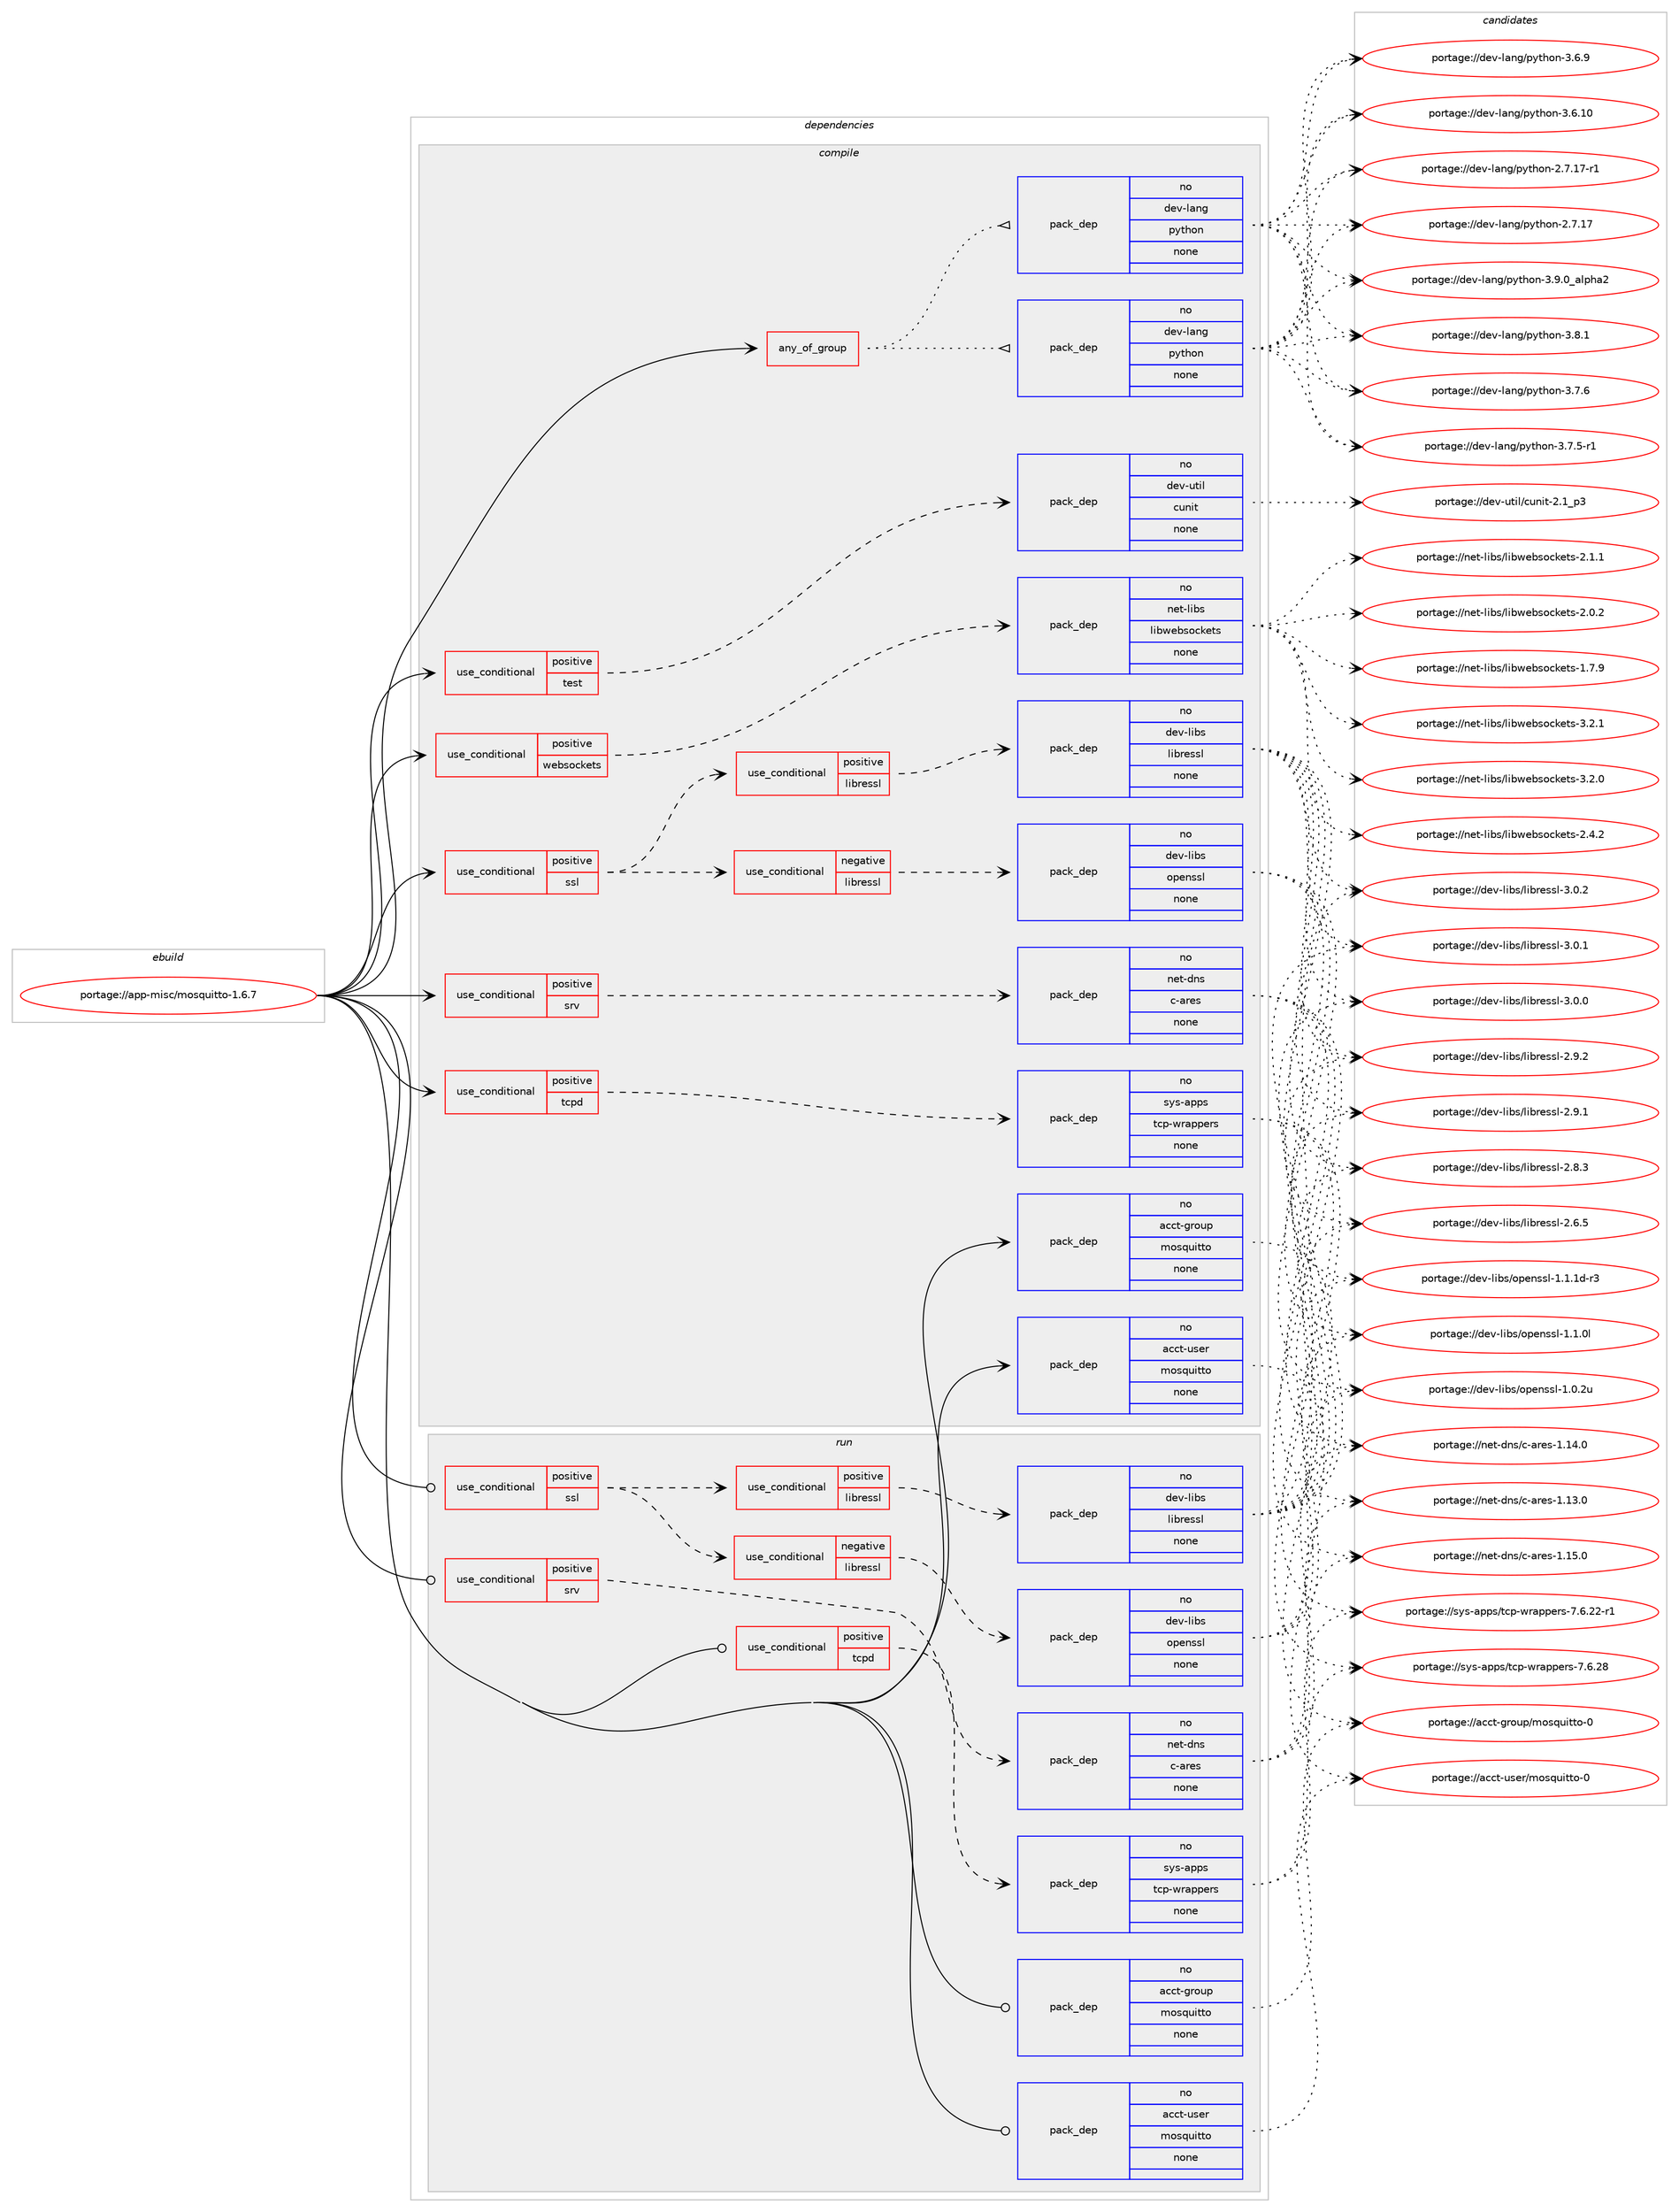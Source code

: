 digraph prolog {

# *************
# Graph options
# *************

newrank=true;
concentrate=true;
compound=true;
graph [rankdir=LR,fontname=Helvetica,fontsize=10,ranksep=1.5];#, ranksep=2.5, nodesep=0.2];
edge  [arrowhead=vee];
node  [fontname=Helvetica,fontsize=10];

# **********
# The ebuild
# **********

subgraph cluster_leftcol {
color=gray;
label=<<i>ebuild</i>>;
id [label="portage://app-misc/mosquitto-1.6.7", color=red, width=4, href="../app-misc/mosquitto-1.6.7.svg"];
}

# ****************
# The dependencies
# ****************

subgraph cluster_midcol {
color=gray;
label=<<i>dependencies</i>>;
subgraph cluster_compile {
fillcolor="#eeeeee";
style=filled;
label=<<i>compile</i>>;
subgraph any7904 {
dependency610835 [label=<<TABLE BORDER="0" CELLBORDER="1" CELLSPACING="0" CELLPADDING="4"><TR><TD CELLPADDING="10">any_of_group</TD></TR></TABLE>>, shape=none, color=red];subgraph pack459646 {
dependency610836 [label=<<TABLE BORDER="0" CELLBORDER="1" CELLSPACING="0" CELLPADDING="4" WIDTH="220"><TR><TD ROWSPAN="6" CELLPADDING="30">pack_dep</TD></TR><TR><TD WIDTH="110">no</TD></TR><TR><TD>dev-lang</TD></TR><TR><TD>python</TD></TR><TR><TD>none</TD></TR><TR><TD></TD></TR></TABLE>>, shape=none, color=blue];
}
dependency610835:e -> dependency610836:w [weight=20,style="dotted",arrowhead="oinv"];
subgraph pack459647 {
dependency610837 [label=<<TABLE BORDER="0" CELLBORDER="1" CELLSPACING="0" CELLPADDING="4" WIDTH="220"><TR><TD ROWSPAN="6" CELLPADDING="30">pack_dep</TD></TR><TR><TD WIDTH="110">no</TD></TR><TR><TD>dev-lang</TD></TR><TR><TD>python</TD></TR><TR><TD>none</TD></TR><TR><TD></TD></TR></TABLE>>, shape=none, color=blue];
}
dependency610835:e -> dependency610837:w [weight=20,style="dotted",arrowhead="oinv"];
}
id:e -> dependency610835:w [weight=20,style="solid",arrowhead="vee"];
subgraph cond143009 {
dependency610838 [label=<<TABLE BORDER="0" CELLBORDER="1" CELLSPACING="0" CELLPADDING="4"><TR><TD ROWSPAN="3" CELLPADDING="10">use_conditional</TD></TR><TR><TD>positive</TD></TR><TR><TD>srv</TD></TR></TABLE>>, shape=none, color=red];
subgraph pack459648 {
dependency610839 [label=<<TABLE BORDER="0" CELLBORDER="1" CELLSPACING="0" CELLPADDING="4" WIDTH="220"><TR><TD ROWSPAN="6" CELLPADDING="30">pack_dep</TD></TR><TR><TD WIDTH="110">no</TD></TR><TR><TD>net-dns</TD></TR><TR><TD>c-ares</TD></TR><TR><TD>none</TD></TR><TR><TD></TD></TR></TABLE>>, shape=none, color=blue];
}
dependency610838:e -> dependency610839:w [weight=20,style="dashed",arrowhead="vee"];
}
id:e -> dependency610838:w [weight=20,style="solid",arrowhead="vee"];
subgraph cond143010 {
dependency610840 [label=<<TABLE BORDER="0" CELLBORDER="1" CELLSPACING="0" CELLPADDING="4"><TR><TD ROWSPAN="3" CELLPADDING="10">use_conditional</TD></TR><TR><TD>positive</TD></TR><TR><TD>ssl</TD></TR></TABLE>>, shape=none, color=red];
subgraph cond143011 {
dependency610841 [label=<<TABLE BORDER="0" CELLBORDER="1" CELLSPACING="0" CELLPADDING="4"><TR><TD ROWSPAN="3" CELLPADDING="10">use_conditional</TD></TR><TR><TD>negative</TD></TR><TR><TD>libressl</TD></TR></TABLE>>, shape=none, color=red];
subgraph pack459649 {
dependency610842 [label=<<TABLE BORDER="0" CELLBORDER="1" CELLSPACING="0" CELLPADDING="4" WIDTH="220"><TR><TD ROWSPAN="6" CELLPADDING="30">pack_dep</TD></TR><TR><TD WIDTH="110">no</TD></TR><TR><TD>dev-libs</TD></TR><TR><TD>openssl</TD></TR><TR><TD>none</TD></TR><TR><TD></TD></TR></TABLE>>, shape=none, color=blue];
}
dependency610841:e -> dependency610842:w [weight=20,style="dashed",arrowhead="vee"];
}
dependency610840:e -> dependency610841:w [weight=20,style="dashed",arrowhead="vee"];
subgraph cond143012 {
dependency610843 [label=<<TABLE BORDER="0" CELLBORDER="1" CELLSPACING="0" CELLPADDING="4"><TR><TD ROWSPAN="3" CELLPADDING="10">use_conditional</TD></TR><TR><TD>positive</TD></TR><TR><TD>libressl</TD></TR></TABLE>>, shape=none, color=red];
subgraph pack459650 {
dependency610844 [label=<<TABLE BORDER="0" CELLBORDER="1" CELLSPACING="0" CELLPADDING="4" WIDTH="220"><TR><TD ROWSPAN="6" CELLPADDING="30">pack_dep</TD></TR><TR><TD WIDTH="110">no</TD></TR><TR><TD>dev-libs</TD></TR><TR><TD>libressl</TD></TR><TR><TD>none</TD></TR><TR><TD></TD></TR></TABLE>>, shape=none, color=blue];
}
dependency610843:e -> dependency610844:w [weight=20,style="dashed",arrowhead="vee"];
}
dependency610840:e -> dependency610843:w [weight=20,style="dashed",arrowhead="vee"];
}
id:e -> dependency610840:w [weight=20,style="solid",arrowhead="vee"];
subgraph cond143013 {
dependency610845 [label=<<TABLE BORDER="0" CELLBORDER="1" CELLSPACING="0" CELLPADDING="4"><TR><TD ROWSPAN="3" CELLPADDING="10">use_conditional</TD></TR><TR><TD>positive</TD></TR><TR><TD>tcpd</TD></TR></TABLE>>, shape=none, color=red];
subgraph pack459651 {
dependency610846 [label=<<TABLE BORDER="0" CELLBORDER="1" CELLSPACING="0" CELLPADDING="4" WIDTH="220"><TR><TD ROWSPAN="6" CELLPADDING="30">pack_dep</TD></TR><TR><TD WIDTH="110">no</TD></TR><TR><TD>sys-apps</TD></TR><TR><TD>tcp-wrappers</TD></TR><TR><TD>none</TD></TR><TR><TD></TD></TR></TABLE>>, shape=none, color=blue];
}
dependency610845:e -> dependency610846:w [weight=20,style="dashed",arrowhead="vee"];
}
id:e -> dependency610845:w [weight=20,style="solid",arrowhead="vee"];
subgraph cond143014 {
dependency610847 [label=<<TABLE BORDER="0" CELLBORDER="1" CELLSPACING="0" CELLPADDING="4"><TR><TD ROWSPAN="3" CELLPADDING="10">use_conditional</TD></TR><TR><TD>positive</TD></TR><TR><TD>test</TD></TR></TABLE>>, shape=none, color=red];
subgraph pack459652 {
dependency610848 [label=<<TABLE BORDER="0" CELLBORDER="1" CELLSPACING="0" CELLPADDING="4" WIDTH="220"><TR><TD ROWSPAN="6" CELLPADDING="30">pack_dep</TD></TR><TR><TD WIDTH="110">no</TD></TR><TR><TD>dev-util</TD></TR><TR><TD>cunit</TD></TR><TR><TD>none</TD></TR><TR><TD></TD></TR></TABLE>>, shape=none, color=blue];
}
dependency610847:e -> dependency610848:w [weight=20,style="dashed",arrowhead="vee"];
}
id:e -> dependency610847:w [weight=20,style="solid",arrowhead="vee"];
subgraph cond143015 {
dependency610849 [label=<<TABLE BORDER="0" CELLBORDER="1" CELLSPACING="0" CELLPADDING="4"><TR><TD ROWSPAN="3" CELLPADDING="10">use_conditional</TD></TR><TR><TD>positive</TD></TR><TR><TD>websockets</TD></TR></TABLE>>, shape=none, color=red];
subgraph pack459653 {
dependency610850 [label=<<TABLE BORDER="0" CELLBORDER="1" CELLSPACING="0" CELLPADDING="4" WIDTH="220"><TR><TD ROWSPAN="6" CELLPADDING="30">pack_dep</TD></TR><TR><TD WIDTH="110">no</TD></TR><TR><TD>net-libs</TD></TR><TR><TD>libwebsockets</TD></TR><TR><TD>none</TD></TR><TR><TD></TD></TR></TABLE>>, shape=none, color=blue];
}
dependency610849:e -> dependency610850:w [weight=20,style="dashed",arrowhead="vee"];
}
id:e -> dependency610849:w [weight=20,style="solid",arrowhead="vee"];
subgraph pack459654 {
dependency610851 [label=<<TABLE BORDER="0" CELLBORDER="1" CELLSPACING="0" CELLPADDING="4" WIDTH="220"><TR><TD ROWSPAN="6" CELLPADDING="30">pack_dep</TD></TR><TR><TD WIDTH="110">no</TD></TR><TR><TD>acct-group</TD></TR><TR><TD>mosquitto</TD></TR><TR><TD>none</TD></TR><TR><TD></TD></TR></TABLE>>, shape=none, color=blue];
}
id:e -> dependency610851:w [weight=20,style="solid",arrowhead="vee"];
subgraph pack459655 {
dependency610852 [label=<<TABLE BORDER="0" CELLBORDER="1" CELLSPACING="0" CELLPADDING="4" WIDTH="220"><TR><TD ROWSPAN="6" CELLPADDING="30">pack_dep</TD></TR><TR><TD WIDTH="110">no</TD></TR><TR><TD>acct-user</TD></TR><TR><TD>mosquitto</TD></TR><TR><TD>none</TD></TR><TR><TD></TD></TR></TABLE>>, shape=none, color=blue];
}
id:e -> dependency610852:w [weight=20,style="solid",arrowhead="vee"];
}
subgraph cluster_compileandrun {
fillcolor="#eeeeee";
style=filled;
label=<<i>compile and run</i>>;
}
subgraph cluster_run {
fillcolor="#eeeeee";
style=filled;
label=<<i>run</i>>;
subgraph cond143016 {
dependency610853 [label=<<TABLE BORDER="0" CELLBORDER="1" CELLSPACING="0" CELLPADDING="4"><TR><TD ROWSPAN="3" CELLPADDING="10">use_conditional</TD></TR><TR><TD>positive</TD></TR><TR><TD>srv</TD></TR></TABLE>>, shape=none, color=red];
subgraph pack459656 {
dependency610854 [label=<<TABLE BORDER="0" CELLBORDER="1" CELLSPACING="0" CELLPADDING="4" WIDTH="220"><TR><TD ROWSPAN="6" CELLPADDING="30">pack_dep</TD></TR><TR><TD WIDTH="110">no</TD></TR><TR><TD>net-dns</TD></TR><TR><TD>c-ares</TD></TR><TR><TD>none</TD></TR><TR><TD></TD></TR></TABLE>>, shape=none, color=blue];
}
dependency610853:e -> dependency610854:w [weight=20,style="dashed",arrowhead="vee"];
}
id:e -> dependency610853:w [weight=20,style="solid",arrowhead="odot"];
subgraph cond143017 {
dependency610855 [label=<<TABLE BORDER="0" CELLBORDER="1" CELLSPACING="0" CELLPADDING="4"><TR><TD ROWSPAN="3" CELLPADDING="10">use_conditional</TD></TR><TR><TD>positive</TD></TR><TR><TD>ssl</TD></TR></TABLE>>, shape=none, color=red];
subgraph cond143018 {
dependency610856 [label=<<TABLE BORDER="0" CELLBORDER="1" CELLSPACING="0" CELLPADDING="4"><TR><TD ROWSPAN="3" CELLPADDING="10">use_conditional</TD></TR><TR><TD>negative</TD></TR><TR><TD>libressl</TD></TR></TABLE>>, shape=none, color=red];
subgraph pack459657 {
dependency610857 [label=<<TABLE BORDER="0" CELLBORDER="1" CELLSPACING="0" CELLPADDING="4" WIDTH="220"><TR><TD ROWSPAN="6" CELLPADDING="30">pack_dep</TD></TR><TR><TD WIDTH="110">no</TD></TR><TR><TD>dev-libs</TD></TR><TR><TD>openssl</TD></TR><TR><TD>none</TD></TR><TR><TD></TD></TR></TABLE>>, shape=none, color=blue];
}
dependency610856:e -> dependency610857:w [weight=20,style="dashed",arrowhead="vee"];
}
dependency610855:e -> dependency610856:w [weight=20,style="dashed",arrowhead="vee"];
subgraph cond143019 {
dependency610858 [label=<<TABLE BORDER="0" CELLBORDER="1" CELLSPACING="0" CELLPADDING="4"><TR><TD ROWSPAN="3" CELLPADDING="10">use_conditional</TD></TR><TR><TD>positive</TD></TR><TR><TD>libressl</TD></TR></TABLE>>, shape=none, color=red];
subgraph pack459658 {
dependency610859 [label=<<TABLE BORDER="0" CELLBORDER="1" CELLSPACING="0" CELLPADDING="4" WIDTH="220"><TR><TD ROWSPAN="6" CELLPADDING="30">pack_dep</TD></TR><TR><TD WIDTH="110">no</TD></TR><TR><TD>dev-libs</TD></TR><TR><TD>libressl</TD></TR><TR><TD>none</TD></TR><TR><TD></TD></TR></TABLE>>, shape=none, color=blue];
}
dependency610858:e -> dependency610859:w [weight=20,style="dashed",arrowhead="vee"];
}
dependency610855:e -> dependency610858:w [weight=20,style="dashed",arrowhead="vee"];
}
id:e -> dependency610855:w [weight=20,style="solid",arrowhead="odot"];
subgraph cond143020 {
dependency610860 [label=<<TABLE BORDER="0" CELLBORDER="1" CELLSPACING="0" CELLPADDING="4"><TR><TD ROWSPAN="3" CELLPADDING="10">use_conditional</TD></TR><TR><TD>positive</TD></TR><TR><TD>tcpd</TD></TR></TABLE>>, shape=none, color=red];
subgraph pack459659 {
dependency610861 [label=<<TABLE BORDER="0" CELLBORDER="1" CELLSPACING="0" CELLPADDING="4" WIDTH="220"><TR><TD ROWSPAN="6" CELLPADDING="30">pack_dep</TD></TR><TR><TD WIDTH="110">no</TD></TR><TR><TD>sys-apps</TD></TR><TR><TD>tcp-wrappers</TD></TR><TR><TD>none</TD></TR><TR><TD></TD></TR></TABLE>>, shape=none, color=blue];
}
dependency610860:e -> dependency610861:w [weight=20,style="dashed",arrowhead="vee"];
}
id:e -> dependency610860:w [weight=20,style="solid",arrowhead="odot"];
subgraph pack459660 {
dependency610862 [label=<<TABLE BORDER="0" CELLBORDER="1" CELLSPACING="0" CELLPADDING="4" WIDTH="220"><TR><TD ROWSPAN="6" CELLPADDING="30">pack_dep</TD></TR><TR><TD WIDTH="110">no</TD></TR><TR><TD>acct-group</TD></TR><TR><TD>mosquitto</TD></TR><TR><TD>none</TD></TR><TR><TD></TD></TR></TABLE>>, shape=none, color=blue];
}
id:e -> dependency610862:w [weight=20,style="solid",arrowhead="odot"];
subgraph pack459661 {
dependency610863 [label=<<TABLE BORDER="0" CELLBORDER="1" CELLSPACING="0" CELLPADDING="4" WIDTH="220"><TR><TD ROWSPAN="6" CELLPADDING="30">pack_dep</TD></TR><TR><TD WIDTH="110">no</TD></TR><TR><TD>acct-user</TD></TR><TR><TD>mosquitto</TD></TR><TR><TD>none</TD></TR><TR><TD></TD></TR></TABLE>>, shape=none, color=blue];
}
id:e -> dependency610863:w [weight=20,style="solid",arrowhead="odot"];
}
}

# **************
# The candidates
# **************

subgraph cluster_choices {
rank=same;
color=gray;
label=<<i>candidates</i>>;

subgraph choice459646 {
color=black;
nodesep=1;
choice10010111845108971101034711212111610411111045514657464895971081121049750 [label="portage://dev-lang/python-3.9.0_alpha2", color=red, width=4,href="../dev-lang/python-3.9.0_alpha2.svg"];
choice100101118451089711010347112121116104111110455146564649 [label="portage://dev-lang/python-3.8.1", color=red, width=4,href="../dev-lang/python-3.8.1.svg"];
choice100101118451089711010347112121116104111110455146554654 [label="portage://dev-lang/python-3.7.6", color=red, width=4,href="../dev-lang/python-3.7.6.svg"];
choice1001011184510897110103471121211161041111104551465546534511449 [label="portage://dev-lang/python-3.7.5-r1", color=red, width=4,href="../dev-lang/python-3.7.5-r1.svg"];
choice100101118451089711010347112121116104111110455146544657 [label="portage://dev-lang/python-3.6.9", color=red, width=4,href="../dev-lang/python-3.6.9.svg"];
choice10010111845108971101034711212111610411111045514654464948 [label="portage://dev-lang/python-3.6.10", color=red, width=4,href="../dev-lang/python-3.6.10.svg"];
choice100101118451089711010347112121116104111110455046554649554511449 [label="portage://dev-lang/python-2.7.17-r1", color=red, width=4,href="../dev-lang/python-2.7.17-r1.svg"];
choice10010111845108971101034711212111610411111045504655464955 [label="portage://dev-lang/python-2.7.17", color=red, width=4,href="../dev-lang/python-2.7.17.svg"];
dependency610836:e -> choice10010111845108971101034711212111610411111045514657464895971081121049750:w [style=dotted,weight="100"];
dependency610836:e -> choice100101118451089711010347112121116104111110455146564649:w [style=dotted,weight="100"];
dependency610836:e -> choice100101118451089711010347112121116104111110455146554654:w [style=dotted,weight="100"];
dependency610836:e -> choice1001011184510897110103471121211161041111104551465546534511449:w [style=dotted,weight="100"];
dependency610836:e -> choice100101118451089711010347112121116104111110455146544657:w [style=dotted,weight="100"];
dependency610836:e -> choice10010111845108971101034711212111610411111045514654464948:w [style=dotted,weight="100"];
dependency610836:e -> choice100101118451089711010347112121116104111110455046554649554511449:w [style=dotted,weight="100"];
dependency610836:e -> choice10010111845108971101034711212111610411111045504655464955:w [style=dotted,weight="100"];
}
subgraph choice459647 {
color=black;
nodesep=1;
choice10010111845108971101034711212111610411111045514657464895971081121049750 [label="portage://dev-lang/python-3.9.0_alpha2", color=red, width=4,href="../dev-lang/python-3.9.0_alpha2.svg"];
choice100101118451089711010347112121116104111110455146564649 [label="portage://dev-lang/python-3.8.1", color=red, width=4,href="../dev-lang/python-3.8.1.svg"];
choice100101118451089711010347112121116104111110455146554654 [label="portage://dev-lang/python-3.7.6", color=red, width=4,href="../dev-lang/python-3.7.6.svg"];
choice1001011184510897110103471121211161041111104551465546534511449 [label="portage://dev-lang/python-3.7.5-r1", color=red, width=4,href="../dev-lang/python-3.7.5-r1.svg"];
choice100101118451089711010347112121116104111110455146544657 [label="portage://dev-lang/python-3.6.9", color=red, width=4,href="../dev-lang/python-3.6.9.svg"];
choice10010111845108971101034711212111610411111045514654464948 [label="portage://dev-lang/python-3.6.10", color=red, width=4,href="../dev-lang/python-3.6.10.svg"];
choice100101118451089711010347112121116104111110455046554649554511449 [label="portage://dev-lang/python-2.7.17-r1", color=red, width=4,href="../dev-lang/python-2.7.17-r1.svg"];
choice10010111845108971101034711212111610411111045504655464955 [label="portage://dev-lang/python-2.7.17", color=red, width=4,href="../dev-lang/python-2.7.17.svg"];
dependency610837:e -> choice10010111845108971101034711212111610411111045514657464895971081121049750:w [style=dotted,weight="100"];
dependency610837:e -> choice100101118451089711010347112121116104111110455146564649:w [style=dotted,weight="100"];
dependency610837:e -> choice100101118451089711010347112121116104111110455146554654:w [style=dotted,weight="100"];
dependency610837:e -> choice1001011184510897110103471121211161041111104551465546534511449:w [style=dotted,weight="100"];
dependency610837:e -> choice100101118451089711010347112121116104111110455146544657:w [style=dotted,weight="100"];
dependency610837:e -> choice10010111845108971101034711212111610411111045514654464948:w [style=dotted,weight="100"];
dependency610837:e -> choice100101118451089711010347112121116104111110455046554649554511449:w [style=dotted,weight="100"];
dependency610837:e -> choice10010111845108971101034711212111610411111045504655464955:w [style=dotted,weight="100"];
}
subgraph choice459648 {
color=black;
nodesep=1;
choice110101116451001101154799459711410111545494649534648 [label="portage://net-dns/c-ares-1.15.0", color=red, width=4,href="../net-dns/c-ares-1.15.0.svg"];
choice110101116451001101154799459711410111545494649524648 [label="portage://net-dns/c-ares-1.14.0", color=red, width=4,href="../net-dns/c-ares-1.14.0.svg"];
choice110101116451001101154799459711410111545494649514648 [label="portage://net-dns/c-ares-1.13.0", color=red, width=4,href="../net-dns/c-ares-1.13.0.svg"];
dependency610839:e -> choice110101116451001101154799459711410111545494649534648:w [style=dotted,weight="100"];
dependency610839:e -> choice110101116451001101154799459711410111545494649524648:w [style=dotted,weight="100"];
dependency610839:e -> choice110101116451001101154799459711410111545494649514648:w [style=dotted,weight="100"];
}
subgraph choice459649 {
color=black;
nodesep=1;
choice1001011184510810598115471111121011101151151084549464946491004511451 [label="portage://dev-libs/openssl-1.1.1d-r3", color=red, width=4,href="../dev-libs/openssl-1.1.1d-r3.svg"];
choice100101118451081059811547111112101110115115108454946494648108 [label="portage://dev-libs/openssl-1.1.0l", color=red, width=4,href="../dev-libs/openssl-1.1.0l.svg"];
choice100101118451081059811547111112101110115115108454946484650117 [label="portage://dev-libs/openssl-1.0.2u", color=red, width=4,href="../dev-libs/openssl-1.0.2u.svg"];
dependency610842:e -> choice1001011184510810598115471111121011101151151084549464946491004511451:w [style=dotted,weight="100"];
dependency610842:e -> choice100101118451081059811547111112101110115115108454946494648108:w [style=dotted,weight="100"];
dependency610842:e -> choice100101118451081059811547111112101110115115108454946484650117:w [style=dotted,weight="100"];
}
subgraph choice459650 {
color=black;
nodesep=1;
choice10010111845108105981154710810598114101115115108455146484650 [label="portage://dev-libs/libressl-3.0.2", color=red, width=4,href="../dev-libs/libressl-3.0.2.svg"];
choice10010111845108105981154710810598114101115115108455146484649 [label="portage://dev-libs/libressl-3.0.1", color=red, width=4,href="../dev-libs/libressl-3.0.1.svg"];
choice10010111845108105981154710810598114101115115108455146484648 [label="portage://dev-libs/libressl-3.0.0", color=red, width=4,href="../dev-libs/libressl-3.0.0.svg"];
choice10010111845108105981154710810598114101115115108455046574650 [label="portage://dev-libs/libressl-2.9.2", color=red, width=4,href="../dev-libs/libressl-2.9.2.svg"];
choice10010111845108105981154710810598114101115115108455046574649 [label="portage://dev-libs/libressl-2.9.1", color=red, width=4,href="../dev-libs/libressl-2.9.1.svg"];
choice10010111845108105981154710810598114101115115108455046564651 [label="portage://dev-libs/libressl-2.8.3", color=red, width=4,href="../dev-libs/libressl-2.8.3.svg"];
choice10010111845108105981154710810598114101115115108455046544653 [label="portage://dev-libs/libressl-2.6.5", color=red, width=4,href="../dev-libs/libressl-2.6.5.svg"];
dependency610844:e -> choice10010111845108105981154710810598114101115115108455146484650:w [style=dotted,weight="100"];
dependency610844:e -> choice10010111845108105981154710810598114101115115108455146484649:w [style=dotted,weight="100"];
dependency610844:e -> choice10010111845108105981154710810598114101115115108455146484648:w [style=dotted,weight="100"];
dependency610844:e -> choice10010111845108105981154710810598114101115115108455046574650:w [style=dotted,weight="100"];
dependency610844:e -> choice10010111845108105981154710810598114101115115108455046574649:w [style=dotted,weight="100"];
dependency610844:e -> choice10010111845108105981154710810598114101115115108455046564651:w [style=dotted,weight="100"];
dependency610844:e -> choice10010111845108105981154710810598114101115115108455046544653:w [style=dotted,weight="100"];
}
subgraph choice459651 {
color=black;
nodesep=1;
choice11512111545971121121154711699112451191149711211210111411545554654465056 [label="portage://sys-apps/tcp-wrappers-7.6.28", color=red, width=4,href="../sys-apps/tcp-wrappers-7.6.28.svg"];
choice115121115459711211211547116991124511911497112112101114115455546544650504511449 [label="portage://sys-apps/tcp-wrappers-7.6.22-r1", color=red, width=4,href="../sys-apps/tcp-wrappers-7.6.22-r1.svg"];
dependency610846:e -> choice11512111545971121121154711699112451191149711211210111411545554654465056:w [style=dotted,weight="100"];
dependency610846:e -> choice115121115459711211211547116991124511911497112112101114115455546544650504511449:w [style=dotted,weight="100"];
}
subgraph choice459652 {
color=black;
nodesep=1;
choice100101118451171161051084799117110105116455046499511251 [label="portage://dev-util/cunit-2.1_p3", color=red, width=4,href="../dev-util/cunit-2.1_p3.svg"];
dependency610848:e -> choice100101118451171161051084799117110105116455046499511251:w [style=dotted,weight="100"];
}
subgraph choice459653 {
color=black;
nodesep=1;
choice110101116451081059811547108105981191019811511199107101116115455146504649 [label="portage://net-libs/libwebsockets-3.2.1", color=red, width=4,href="../net-libs/libwebsockets-3.2.1.svg"];
choice110101116451081059811547108105981191019811511199107101116115455146504648 [label="portage://net-libs/libwebsockets-3.2.0", color=red, width=4,href="../net-libs/libwebsockets-3.2.0.svg"];
choice110101116451081059811547108105981191019811511199107101116115455046524650 [label="portage://net-libs/libwebsockets-2.4.2", color=red, width=4,href="../net-libs/libwebsockets-2.4.2.svg"];
choice110101116451081059811547108105981191019811511199107101116115455046494649 [label="portage://net-libs/libwebsockets-2.1.1", color=red, width=4,href="../net-libs/libwebsockets-2.1.1.svg"];
choice110101116451081059811547108105981191019811511199107101116115455046484650 [label="portage://net-libs/libwebsockets-2.0.2", color=red, width=4,href="../net-libs/libwebsockets-2.0.2.svg"];
choice110101116451081059811547108105981191019811511199107101116115454946554657 [label="portage://net-libs/libwebsockets-1.7.9", color=red, width=4,href="../net-libs/libwebsockets-1.7.9.svg"];
dependency610850:e -> choice110101116451081059811547108105981191019811511199107101116115455146504649:w [style=dotted,weight="100"];
dependency610850:e -> choice110101116451081059811547108105981191019811511199107101116115455146504648:w [style=dotted,weight="100"];
dependency610850:e -> choice110101116451081059811547108105981191019811511199107101116115455046524650:w [style=dotted,weight="100"];
dependency610850:e -> choice110101116451081059811547108105981191019811511199107101116115455046494649:w [style=dotted,weight="100"];
dependency610850:e -> choice110101116451081059811547108105981191019811511199107101116115455046484650:w [style=dotted,weight="100"];
dependency610850:e -> choice110101116451081059811547108105981191019811511199107101116115454946554657:w [style=dotted,weight="100"];
}
subgraph choice459654 {
color=black;
nodesep=1;
choice97999911645103114111117112471091111151131171051161161114548 [label="portage://acct-group/mosquitto-0", color=red, width=4,href="../acct-group/mosquitto-0.svg"];
dependency610851:e -> choice97999911645103114111117112471091111151131171051161161114548:w [style=dotted,weight="100"];
}
subgraph choice459655 {
color=black;
nodesep=1;
choice97999911645117115101114471091111151131171051161161114548 [label="portage://acct-user/mosquitto-0", color=red, width=4,href="../acct-user/mosquitto-0.svg"];
dependency610852:e -> choice97999911645117115101114471091111151131171051161161114548:w [style=dotted,weight="100"];
}
subgraph choice459656 {
color=black;
nodesep=1;
choice110101116451001101154799459711410111545494649534648 [label="portage://net-dns/c-ares-1.15.0", color=red, width=4,href="../net-dns/c-ares-1.15.0.svg"];
choice110101116451001101154799459711410111545494649524648 [label="portage://net-dns/c-ares-1.14.0", color=red, width=4,href="../net-dns/c-ares-1.14.0.svg"];
choice110101116451001101154799459711410111545494649514648 [label="portage://net-dns/c-ares-1.13.0", color=red, width=4,href="../net-dns/c-ares-1.13.0.svg"];
dependency610854:e -> choice110101116451001101154799459711410111545494649534648:w [style=dotted,weight="100"];
dependency610854:e -> choice110101116451001101154799459711410111545494649524648:w [style=dotted,weight="100"];
dependency610854:e -> choice110101116451001101154799459711410111545494649514648:w [style=dotted,weight="100"];
}
subgraph choice459657 {
color=black;
nodesep=1;
choice1001011184510810598115471111121011101151151084549464946491004511451 [label="portage://dev-libs/openssl-1.1.1d-r3", color=red, width=4,href="../dev-libs/openssl-1.1.1d-r3.svg"];
choice100101118451081059811547111112101110115115108454946494648108 [label="portage://dev-libs/openssl-1.1.0l", color=red, width=4,href="../dev-libs/openssl-1.1.0l.svg"];
choice100101118451081059811547111112101110115115108454946484650117 [label="portage://dev-libs/openssl-1.0.2u", color=red, width=4,href="../dev-libs/openssl-1.0.2u.svg"];
dependency610857:e -> choice1001011184510810598115471111121011101151151084549464946491004511451:w [style=dotted,weight="100"];
dependency610857:e -> choice100101118451081059811547111112101110115115108454946494648108:w [style=dotted,weight="100"];
dependency610857:e -> choice100101118451081059811547111112101110115115108454946484650117:w [style=dotted,weight="100"];
}
subgraph choice459658 {
color=black;
nodesep=1;
choice10010111845108105981154710810598114101115115108455146484650 [label="portage://dev-libs/libressl-3.0.2", color=red, width=4,href="../dev-libs/libressl-3.0.2.svg"];
choice10010111845108105981154710810598114101115115108455146484649 [label="portage://dev-libs/libressl-3.0.1", color=red, width=4,href="../dev-libs/libressl-3.0.1.svg"];
choice10010111845108105981154710810598114101115115108455146484648 [label="portage://dev-libs/libressl-3.0.0", color=red, width=4,href="../dev-libs/libressl-3.0.0.svg"];
choice10010111845108105981154710810598114101115115108455046574650 [label="portage://dev-libs/libressl-2.9.2", color=red, width=4,href="../dev-libs/libressl-2.9.2.svg"];
choice10010111845108105981154710810598114101115115108455046574649 [label="portage://dev-libs/libressl-2.9.1", color=red, width=4,href="../dev-libs/libressl-2.9.1.svg"];
choice10010111845108105981154710810598114101115115108455046564651 [label="portage://dev-libs/libressl-2.8.3", color=red, width=4,href="../dev-libs/libressl-2.8.3.svg"];
choice10010111845108105981154710810598114101115115108455046544653 [label="portage://dev-libs/libressl-2.6.5", color=red, width=4,href="../dev-libs/libressl-2.6.5.svg"];
dependency610859:e -> choice10010111845108105981154710810598114101115115108455146484650:w [style=dotted,weight="100"];
dependency610859:e -> choice10010111845108105981154710810598114101115115108455146484649:w [style=dotted,weight="100"];
dependency610859:e -> choice10010111845108105981154710810598114101115115108455146484648:w [style=dotted,weight="100"];
dependency610859:e -> choice10010111845108105981154710810598114101115115108455046574650:w [style=dotted,weight="100"];
dependency610859:e -> choice10010111845108105981154710810598114101115115108455046574649:w [style=dotted,weight="100"];
dependency610859:e -> choice10010111845108105981154710810598114101115115108455046564651:w [style=dotted,weight="100"];
dependency610859:e -> choice10010111845108105981154710810598114101115115108455046544653:w [style=dotted,weight="100"];
}
subgraph choice459659 {
color=black;
nodesep=1;
choice11512111545971121121154711699112451191149711211210111411545554654465056 [label="portage://sys-apps/tcp-wrappers-7.6.28", color=red, width=4,href="../sys-apps/tcp-wrappers-7.6.28.svg"];
choice115121115459711211211547116991124511911497112112101114115455546544650504511449 [label="portage://sys-apps/tcp-wrappers-7.6.22-r1", color=red, width=4,href="../sys-apps/tcp-wrappers-7.6.22-r1.svg"];
dependency610861:e -> choice11512111545971121121154711699112451191149711211210111411545554654465056:w [style=dotted,weight="100"];
dependency610861:e -> choice115121115459711211211547116991124511911497112112101114115455546544650504511449:w [style=dotted,weight="100"];
}
subgraph choice459660 {
color=black;
nodesep=1;
choice97999911645103114111117112471091111151131171051161161114548 [label="portage://acct-group/mosquitto-0", color=red, width=4,href="../acct-group/mosquitto-0.svg"];
dependency610862:e -> choice97999911645103114111117112471091111151131171051161161114548:w [style=dotted,weight="100"];
}
subgraph choice459661 {
color=black;
nodesep=1;
choice97999911645117115101114471091111151131171051161161114548 [label="portage://acct-user/mosquitto-0", color=red, width=4,href="../acct-user/mosquitto-0.svg"];
dependency610863:e -> choice97999911645117115101114471091111151131171051161161114548:w [style=dotted,weight="100"];
}
}

}
